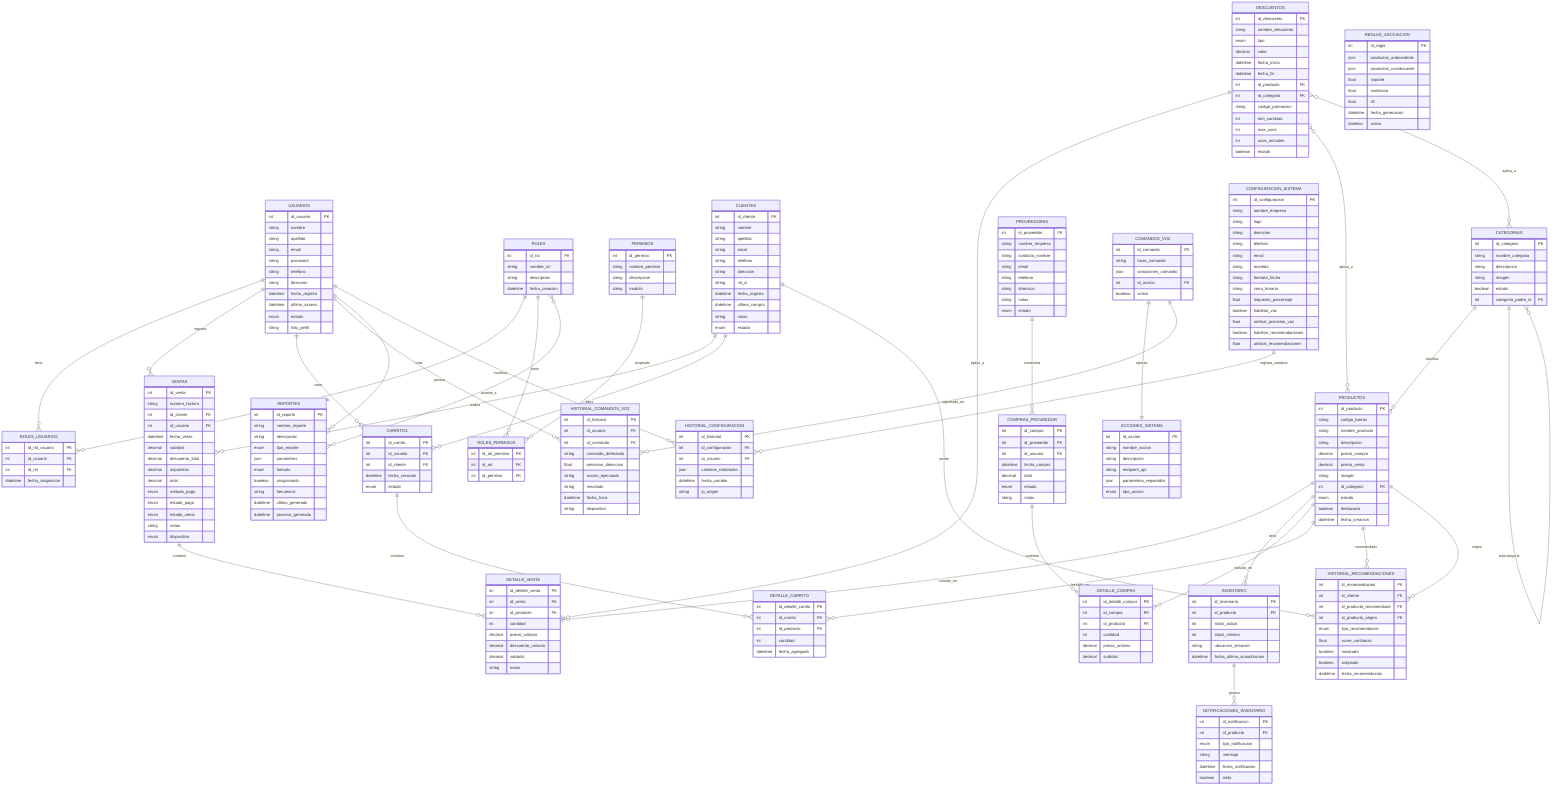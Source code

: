 erDiagram
    USUARIOS ||--o{ ROLES_USUARIOS : tiene
    ROLES ||--o{ ROLES_USUARIOS : asignado
    ROLES ||--o{ ROLES_PERMISOS : tiene
    PERMISOS ||--o{ ROLES_PERMISOS : asignado
    
    USUARIOS ||--o{ VENTAS : registra
    CLIENTES ||--o{ VENTAS : realiza
    
    PRODUCTOS ||--o{ DETALLE_VENTA : incluido_en
    VENTAS ||--o{ DETALLE_VENTA : contiene
    
    CATEGORIAS ||--o{ PRODUCTOS : clasifica
    CATEGORIAS ||--o{ CATEGORIAS : subcategoria
    
    PRODUCTOS ||--o{ INVENTARIO : tiene
    INVENTARIO ||--o{ NOTIFICACIONES_INVENTARIO : genera
    
    PROVEEDORES ||--o{ COMPRAS_PROVEEDOR : suministra
    COMPRAS_PROVEEDOR ||--o{ DETALLE_COMPRA : contiene
    PRODUCTOS ||--o{ DETALLE_COMPRA : incluido_en
    
    DESCUENTOS ||--o{ DETALLE_VENTA : aplica_a
    DESCUENTOS }o--o{ PRODUCTOS : aplica_a
    DESCUENTOS }o--o{ CATEGORIAS : aplica_a
    
    USUARIOS ||--o{ CARRITOS : tiene
    CLIENTES ||--o{ CARRITOS : tiene
    CARRITOS ||--o{ DETALLE_CARRITO : contiene
    PRODUCTOS ||--o{ DETALLE_CARRITO : incluido_en
    
    COMANDOS_VOZ ||--|| ACCIONES_SISTEMA : ejecuta
    USUARIOS ||--o{ HISTORIAL_COMANDOS_VOZ : genera
    COMANDOS_VOZ ||--o{ HISTORIAL_COMANDOS_VOZ : registrado_en
    
    CLIENTES ||--o{ HISTORIAL_RECOMENDACIONES : recibe
    PRODUCTOS ||--o{ HISTORIAL_RECOMENDACIONES : recomendado
    PRODUCTOS ||--o{ HISTORIAL_RECOMENDACIONES : origen
    
     %% Nuevas relaciones para REPORTES
    USUARIOS ||--o{ REPORTES : crea
    ROLES }o--o{ REPORTES : accede_a
    
    %% Nueva relación para CONFIGURACION_SISTEMA
    USUARIOS ||--o{ HISTORIAL_CONFIGURACION : modifica
    CONFIGURACION_SISTEMA ||--o{ HISTORIAL_CONFIGURACION : registra_cambios
    
    %% Nueva tabla para historial de configuración
    HISTORIAL_CONFIGURACION {
        int id_historial PK
        int id_configuracion FK
        int id_usuario FK
        json cambios_realizados
        datetime fecha_cambio
        string ip_origen
    }
    

    USUARIOS {
        int id_usuario PK
        string nombre
        string apellido
        string email
        string password
        string telefono
        string direccion
        datetime fecha_registro
        datetime ultimo_acceso
        enum estado
        string foto_perfil
    }
    
    ROLES {
        int id_rol PK
        string nombre_rol
        string descripcion
        datetime fecha_creacion
    }
    
    PERMISOS {
        int id_permiso PK
        string nombre_permiso
        string descripcion
        string modulo
    }
    
    ROLES_PERMISOS {
        int id_rol_permiso PK
        int id_rol FK
        int id_permiso FK
    }
    
    ROLES_USUARIOS {
        int id_rol_usuario PK
        int id_usuario FK
        int id_rol FK
        datetime fecha_asignacion
    }
    
    CATEGORIAS {
        int id_categoria PK
        string nombre_categoria
        string descripcion
        string imagen
        boolean estado
        int categoria_padre_id FK
    }
    
    PRODUCTOS {
        int id_producto PK
        string codigo_barras
        string nombre_producto
        string descripcion
        decimal precio_compra
        decimal precio_venta
        string imagen
        int id_categoria FK
        enum estado
        boolean destacado
        datetime fecha_creacion
    }
    
    INVENTARIO {
        int id_inventario PK
        int id_producto FK
        int stock_actual
        int stock_minimo
        string ubicacion_almacen
        datetime fecha_ultima_actualizacion
    }
    
    NOTIFICACIONES_INVENTARIO {
        int id_notificacion PK
        int id_producto FK
        enum tipo_notificacion
        string mensaje
        datetime fecha_notificacion
        boolean leido
    }
    
    PROVEEDORES {
        int id_proveedor PK
        string nombre_empresa
        string contacto_nombre
        string email
        string telefono
        string direccion
        string notas
        enum estado
    }
    
    COMPRAS_PROVEEDOR {
        int id_compra PK
        int id_proveedor FK
        int id_usuario FK
        datetime fecha_compra
        decimal total
        enum estado
        string notas
    }
    
    DETALLE_COMPRA {
        int id_detalle_compra PK
        int id_compra FK
        int id_producto FK
        int cantidad
        decimal precio_unitario
        decimal subtotal
    }
    
    CLIENTES {
        int id_cliente PK
        string nombre
        string apellido
        string email
        string telefono
        string direccion
        string nit_ci
        datetime fecha_registro
        datetime ultima_compra
        string notas
        enum estado
    }
    
    VENTAS {
        int id_venta PK
        string numero_factura
        int id_cliente FK
        int id_usuario FK
        datetime fecha_venta
        decimal subtotal
        decimal descuento_total
        decimal impuestos
        decimal total
        enum metodo_pago
        enum estado_pago
        enum estado_venta
        string notas
        enum dispositivo
    }
    
    DETALLE_VENTA {
        int id_detalle_venta PK
        int id_venta FK
        int id_producto FK
        int cantidad
        decimal precio_unitario
        decimal descuento_unitario
        decimal subtotal
        string notas
    }
    
    DESCUENTOS {
        int id_descuento PK
        string nombre_descuento
        enum tipo
        decimal valor
        datetime fecha_inicio
        datetime fecha_fin
        int id_producto FK
        int id_categoria FK
        string codigo_promocion
        int min_cantidad
        int max_usos
        int usos_actuales
        boolean estado
    }
    
    CARRITOS {
        int id_carrito PK
        int id_usuario FK
        int id_cliente FK
        datetime fecha_creacion
        enum estado
    }
    
    DETALLE_CARRITO {
        int id_detalle_carrito PK
        int id_carrito FK
        int id_producto FK
        int cantidad
        datetime fecha_agregado
    }
    
    COMANDOS_VOZ {
        int id_comando PK
        string frase_comando
        json variaciones_comando
        int id_accion FK
        boolean activo
    }
    
    ACCIONES_SISTEMA {
        int id_accion PK
        string nombre_accion
        string descripcion
        string endpoint_api
        json parametros_requeridos
        enum tipo_accion
    }
    
    HISTORIAL_COMANDOS_VOZ {
        int id_historial PK
        int id_usuario FK
        int id_comando FK
        string comando_detectado
        float precision_deteccion
        string accion_ejecutada
        string resultado
        datetime fecha_hora
        string dispositivo
    }
    
    HISTORIAL_RECOMENDACIONES {
        int id_recomendacion PK
        int id_cliente FK
        int id_producto_recomendado FK
        int id_producto_origen FK
        enum tipo_recomendacion
        float score_confianza
        boolean mostrado
        boolean aceptado
        datetime fecha_recomendacion
    }
    
    REGLAS_ASOCIACION {
        int id_regla PK
        json productos_antecedente
        json productos_consecuente
        float soporte
        float confianza
        float lift
        datetime fecha_generacion
        boolean activo
    }
    
    REPORTES {
        int id_reporte PK
        string nombre_reporte
        string descripcion
        enum tipo_reporte
        json parametros
        enum formato
        boolean programado
        string frecuencia
        datetime ultimo_generado
        datetime proximo_generado
    }
    
    CONFIGURACION_SISTEMA {
        int id_configuracion PK
        string nombre_empresa
        string logo
        string direccion
        string telefono
        string email
        string moneda
        string formato_fecha
        string zona_horaria
        float impuesto_porcentaje
        boolean habilitar_voz
        float umbral_precision_voz
        boolean habilitar_recomendaciones
        float umbral_recomendaciones
    }